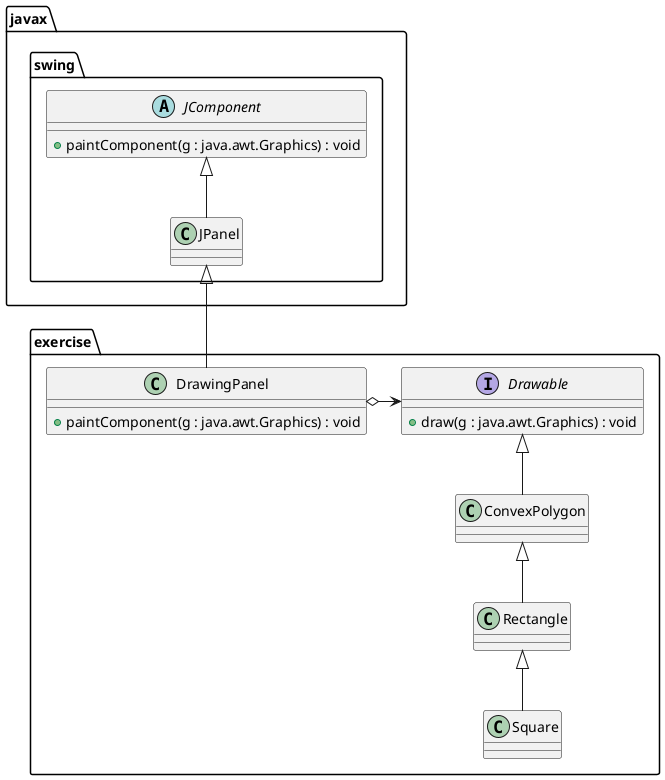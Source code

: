 @startuml

package javax.swing {
	abstract class JComponent {
		+ paintComponent(g : java.awt.Graphics) : void
	}

	class JPanel

	JComponent <|-- JPanel
}

package exercise {
	class DrawingPanel {
		+ paintComponent(g : java.awt.Graphics) : void
	}

	interface Drawable {
		+ draw(g : java.awt.Graphics) : void
	}

	JPanel <|-- DrawingPanel
	DrawingPanel o-> Drawable

	Drawable <|-- ConvexPolygon
	ConvexPolygon <|-- Rectangle
	Rectangle <|-- Square
}
@enduml

